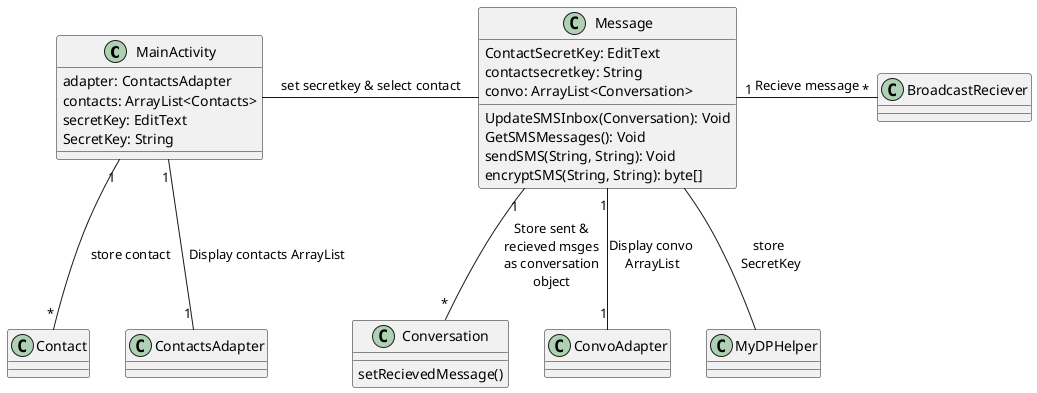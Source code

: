 
Extension/inheritance <|--
Composition	*--
Aggregation	o--
directed association <--
dependency <..

@startuml

class MainActivity
class Message
class Conversation
Class Contact
Class ContactsAdapter
Class ConvoAdapter
Class BroadcastReciever
Class MyDPHelper

MainActivity"1" -- "1"ContactsAdapter: Display contacts ArrayList
MainActivity "1"  -- "*"Contact : store contact
MainActivity -Message : set secretkey & select contact
Message"1" --"1" ConvoAdapter : Display convo \nArrayList
Message"1" -- "*" Conversation : Store sent &\nrecieved msges\nas conversation\nobject
Message"1" -"*" BroadcastReciever : Recieve message
Message -- MyDPHelper : store \nSecretKey



Class MainActivity{
adapter: ContactsAdapter
contacts: ArrayList<Contacts>
secretKey: EditText
SecretKey: String
}

Class Message{
ContactSecretKey: EditText
contactsecretkey: String
convo: ArrayList<Conversation>
UpdateSMSInbox(Conversation): Void
GetSMSMessages(): Void
sendSMS(String, String): Void
encryptSMS(String, String): byte[]
}

Class Conversation{
setRecievedMessage()

}

@enduml